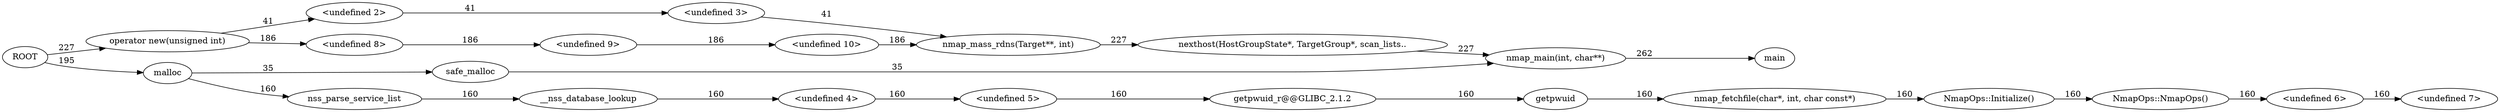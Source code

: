 digraph Leak_DefinitelyLost {
rankdir=LR
ROOT
"malloc"
"safe_malloc"
"nmap_main(int, char**)"
"main"
"operator new(unsigned int)"
"<undefined 2>"
"<undefined 3>"
"nmap_mass_rdns(Target**, int)"
"nexthost(HostGroupState*, TargetGroup*, scan_lists.."
"nss_parse_service_list"
"__nss_database_lookup"
"<undefined 4>"
"<undefined 5>"
"getpwuid_r@@GLIBC_2.1.2"
"getpwuid"
"nmap_fetchfile(char*, int, char const*)"
"NmapOps::Initialize()"
"NmapOps::NmapOps()"
"<undefined 6>"
"<undefined 7>"
"<undefined 8>"
"<undefined 9>"
"<undefined 10>"
ROOT -> "malloc" [label=195]
"malloc" -> "safe_malloc" [label=35]
"safe_malloc" -> "nmap_main(int, char**)" [label=35]
"nmap_main(int, char**)" -> "main" [label=262]
ROOT -> "operator new(unsigned int)" [label=227]
"operator new(unsigned int)" -> "<undefined 2>" [label=41]
"<undefined 2>" -> "<undefined 3>" [label=41]
"<undefined 3>" -> "nmap_mass_rdns(Target**, int)" [label=41]
"nmap_mass_rdns(Target**, int)" -> "nexthost(HostGroupState*, TargetGroup*, scan_lists.." [label=227]
"nexthost(HostGroupState*, TargetGroup*, scan_lists.." -> "nmap_main(int, char**)" [label=227]
"malloc" -> "nss_parse_service_list" [label=160]
"nss_parse_service_list" -> "__nss_database_lookup" [label=160]
"__nss_database_lookup" -> "<undefined 4>" [label=160]
"<undefined 4>" -> "<undefined 5>" [label=160]
"<undefined 5>" -> "getpwuid_r@@GLIBC_2.1.2" [label=160]
"getpwuid_r@@GLIBC_2.1.2" -> "getpwuid" [label=160]
"getpwuid" -> "nmap_fetchfile(char*, int, char const*)" [label=160]
"nmap_fetchfile(char*, int, char const*)" -> "NmapOps::Initialize()" [label=160]
"NmapOps::Initialize()" -> "NmapOps::NmapOps()" [label=160]
"NmapOps::NmapOps()" -> "<undefined 6>" [label=160]
"<undefined 6>" -> "<undefined 7>" [label=160]
"operator new(unsigned int)" -> "<undefined 8>" [label=186]
"<undefined 8>" -> "<undefined 9>" [label=186]
"<undefined 9>" -> "<undefined 10>" [label=186]
"<undefined 10>" -> "nmap_mass_rdns(Target**, int)" [label=186]
}
